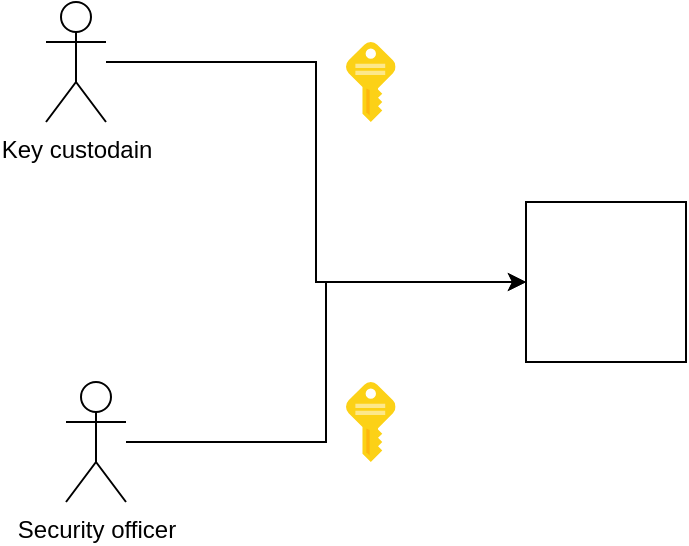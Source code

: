 <mxfile version="21.6.6" type="github">
  <diagram name="MoveKeyVaultFlow" id="aMtHDYgJqgtduURzYr6P">
    <mxGraphModel dx="1290" dy="558" grid="1" gridSize="10" guides="1" tooltips="1" connect="1" arrows="1" fold="1" page="1" pageScale="1" pageWidth="827" pageHeight="1169" math="0" shadow="0">
      <root>
        <mxCell id="0" />
        <mxCell id="1" parent="0" />
        <mxCell id="UNII_tpzUk51Md-NJ-O0-1" value="" style="whiteSpace=wrap;html=1;aspect=fixed;" parent="1" vertex="1">
          <mxGeometry x="270" y="160" width="80" height="80" as="geometry" />
        </mxCell>
        <mxCell id="UNII_tpzUk51Md-NJ-O0-4" style="edgeStyle=orthogonalEdgeStyle;rounded=0;orthogonalLoop=1;jettySize=auto;html=1;entryX=0;entryY=0.5;entryDx=0;entryDy=0;" parent="1" source="UNII_tpzUk51Md-NJ-O0-2" target="UNII_tpzUk51Md-NJ-O0-1" edge="1">
          <mxGeometry relative="1" as="geometry" />
        </mxCell>
        <mxCell id="UNII_tpzUk51Md-NJ-O0-2" value="Key custodain" style="shape=umlActor;verticalLabelPosition=bottom;verticalAlign=top;html=1;outlineConnect=0;" parent="1" vertex="1">
          <mxGeometry x="30" y="60" width="30" height="60" as="geometry" />
        </mxCell>
        <mxCell id="UNII_tpzUk51Md-NJ-O0-6" style="edgeStyle=orthogonalEdgeStyle;rounded=0;orthogonalLoop=1;jettySize=auto;html=1;entryX=0;entryY=0.5;entryDx=0;entryDy=0;" parent="1" source="UNII_tpzUk51Md-NJ-O0-3" target="UNII_tpzUk51Md-NJ-O0-1" edge="1">
          <mxGeometry relative="1" as="geometry">
            <Array as="points">
              <mxPoint x="170" y="280" />
              <mxPoint x="170" y="200" />
            </Array>
          </mxGeometry>
        </mxCell>
        <mxCell id="UNII_tpzUk51Md-NJ-O0-3" value="Security officer" style="shape=umlActor;verticalLabelPosition=bottom;verticalAlign=top;html=1;outlineConnect=0;" parent="1" vertex="1">
          <mxGeometry x="40" y="250" width="30" height="60" as="geometry" />
        </mxCell>
        <mxCell id="_Y21deKDa9zt7beMRNQG-4" value="" style="image;sketch=0;aspect=fixed;html=1;points=[];align=center;fontSize=12;image=img/lib/mscae/Key.svg;" vertex="1" parent="1">
          <mxGeometry x="180" y="80" width="24.8" height="40" as="geometry" />
        </mxCell>
        <mxCell id="_Y21deKDa9zt7beMRNQG-5" value="" style="image;sketch=0;aspect=fixed;html=1;points=[];align=center;fontSize=12;image=img/lib/mscae/Key.svg;" vertex="1" parent="1">
          <mxGeometry x="180" y="250" width="24.8" height="40" as="geometry" />
        </mxCell>
      </root>
    </mxGraphModel>
  </diagram>
</mxfile>
